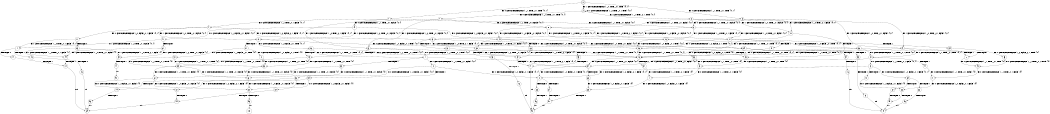 digraph BCG {
size = "7, 10.5";
center = TRUE;
node [shape = circle];
0 [peripheries = 2];
0 -> 1 [label = "EX !0 !ATOMIC_EXCH_BRANCH (1, +1, TRUE, +0, 1, TRUE) !{0, 1}"];
0 -> 2 [label = "EX !1 !ATOMIC_EXCH_BRANCH (1, +0, TRUE, +0, 1, TRUE) !{0, 1}"];
0 -> 3 [label = "EX !0 !ATOMIC_EXCH_BRANCH (1, +1, TRUE, +0, 1, TRUE) !{0, 1}"];
1 -> 4 [label = "EX !0 !ATOMIC_EXCH_BRANCH (1, +1, TRUE, +0, 1, FALSE) !{0, 1}"];
1 -> 5 [label = "EX !1 !ATOMIC_EXCH_BRANCH (1, +0, TRUE, +0, 1, FALSE) !{0, 1}"];
1 -> 6 [label = "EX !0 !ATOMIC_EXCH_BRANCH (1, +1, TRUE, +0, 1, FALSE) !{0, 1}"];
2 -> 2 [label = "EX !1 !ATOMIC_EXCH_BRANCH (1, +0, TRUE, +0, 1, TRUE) !{0, 1}"];
2 -> 7 [label = "EX !0 !ATOMIC_EXCH_BRANCH (1, +1, TRUE, +0, 1, TRUE) !{0, 1}"];
2 -> 8 [label = "EX !0 !ATOMIC_EXCH_BRANCH (1, +1, TRUE, +0, 1, TRUE) !{0, 1}"];
3 -> 9 [label = "EX !1 !ATOMIC_EXCH_BRANCH (1, +0, TRUE, +0, 1, FALSE) !{0, 1}"];
3 -> 6 [label = "EX !0 !ATOMIC_EXCH_BRANCH (1, +1, TRUE, +0, 1, FALSE) !{0, 1}"];
3 -> 10 [label = "EX !1 !ATOMIC_EXCH_BRANCH (1, +0, TRUE, +0, 1, FALSE) !{0, 1}"];
4 -> 11 [label = "EX !0 !ATOMIC_EXCH_BRANCH (1, +0, FALSE, +0, 1, FALSE) !{0, 1}"];
4 -> 12 [label = "EX !1 !ATOMIC_EXCH_BRANCH (1, +0, TRUE, +0, 1, FALSE) !{0, 1}"];
4 -> 13 [label = "EX !0 !ATOMIC_EXCH_BRANCH (1, +0, FALSE, +0, 1, FALSE) !{0, 1}"];
5 -> 14 [label = "EX !0 !ATOMIC_EXCH_BRANCH (1, +1, TRUE, +0, 1, TRUE) !{0, 1}"];
5 -> 15 [label = "TERMINATE !1"];
5 -> 16 [label = "EX !0 !ATOMIC_EXCH_BRANCH (1, +1, TRUE, +0, 1, TRUE) !{0, 1}"];
6 -> 17 [label = "EX !1 !ATOMIC_EXCH_BRANCH (1, +0, TRUE, +0, 1, FALSE) !{0, 1}"];
6 -> 13 [label = "EX !0 !ATOMIC_EXCH_BRANCH (1, +0, FALSE, +0, 1, FALSE) !{0, 1}"];
6 -> 18 [label = "EX !1 !ATOMIC_EXCH_BRANCH (1, +0, TRUE, +0, 1, FALSE) !{0, 1}"];
7 -> 19 [label = "EX !0 !ATOMIC_EXCH_BRANCH (1, +1, TRUE, +0, 1, FALSE) !{0, 1}"];
7 -> 5 [label = "EX !1 !ATOMIC_EXCH_BRANCH (1, +0, TRUE, +0, 1, FALSE) !{0, 1}"];
7 -> 20 [label = "EX !0 !ATOMIC_EXCH_BRANCH (1, +1, TRUE, +0, 1, FALSE) !{0, 1}"];
8 -> 9 [label = "EX !1 !ATOMIC_EXCH_BRANCH (1, +0, TRUE, +0, 1, FALSE) !{0, 1}"];
8 -> 20 [label = "EX !0 !ATOMIC_EXCH_BRANCH (1, +1, TRUE, +0, 1, FALSE) !{0, 1}"];
8 -> 10 [label = "EX !1 !ATOMIC_EXCH_BRANCH (1, +0, TRUE, +0, 1, FALSE) !{0, 1}"];
9 -> 21 [label = "EX !0 !ATOMIC_EXCH_BRANCH (1, +1, TRUE, +0, 1, TRUE) !{0, 1}"];
9 -> 22 [label = "TERMINATE !1"];
9 -> 16 [label = "EX !0 !ATOMIC_EXCH_BRANCH (1, +1, TRUE, +0, 1, TRUE) !{0, 1}"];
10 -> 16 [label = "EX !0 !ATOMIC_EXCH_BRANCH (1, +1, TRUE, +0, 1, TRUE) !{0, 1}"];
10 -> 23 [label = "TERMINATE !1"];
11 -> 24 [label = "EX !1 !ATOMIC_EXCH_BRANCH (1, +0, TRUE, +0, 1, FALSE) !{0, 1}"];
11 -> 25 [label = "TERMINATE !0"];
12 -> 26 [label = "EX !0 !ATOMIC_EXCH_BRANCH (1, +0, FALSE, +0, 1, TRUE) !{0, 1}"];
12 -> 27 [label = "TERMINATE !1"];
12 -> 28 [label = "EX !0 !ATOMIC_EXCH_BRANCH (1, +0, FALSE, +0, 1, TRUE) !{0, 1}"];
13 -> 29 [label = "EX !1 !ATOMIC_EXCH_BRANCH (1, +0, TRUE, +0, 1, FALSE) !{0, 1}"];
13 -> 30 [label = "EX !1 !ATOMIC_EXCH_BRANCH (1, +0, TRUE, +0, 1, FALSE) !{0, 1}"];
13 -> 31 [label = "TERMINATE !0"];
14 -> 32 [label = "EX !0 !ATOMIC_EXCH_BRANCH (1, +1, TRUE, +0, 1, FALSE) !{0, 1}"];
14 -> 33 [label = "TERMINATE !1"];
14 -> 34 [label = "EX !0 !ATOMIC_EXCH_BRANCH (1, +1, TRUE, +0, 1, FALSE) !{0, 1}"];
15 -> 35 [label = "EX !0 !ATOMIC_EXCH_BRANCH (1, +1, TRUE, +0, 1, TRUE) !{0}"];
15 -> 36 [label = "EX !0 !ATOMIC_EXCH_BRANCH (1, +1, TRUE, +0, 1, TRUE) !{0}"];
16 -> 34 [label = "EX !0 !ATOMIC_EXCH_BRANCH (1, +1, TRUE, +0, 1, FALSE) !{0, 1}"];
16 -> 37 [label = "TERMINATE !1"];
17 -> 38 [label = "EX !0 !ATOMIC_EXCH_BRANCH (1, +0, FALSE, +0, 1, TRUE) !{0, 1}"];
17 -> 39 [label = "TERMINATE !1"];
17 -> 28 [label = "EX !0 !ATOMIC_EXCH_BRANCH (1, +0, FALSE, +0, 1, TRUE) !{0, 1}"];
18 -> 28 [label = "EX !0 !ATOMIC_EXCH_BRANCH (1, +0, FALSE, +0, 1, TRUE) !{0, 1}"];
18 -> 40 [label = "TERMINATE !1"];
19 -> 41 [label = "EX !0 !ATOMIC_EXCH_BRANCH (1, +0, FALSE, +0, 1, FALSE) !{0, 1}"];
19 -> 12 [label = "EX !1 !ATOMIC_EXCH_BRANCH (1, +0, TRUE, +0, 1, FALSE) !{0, 1}"];
19 -> 42 [label = "EX !0 !ATOMIC_EXCH_BRANCH (1, +0, FALSE, +0, 1, FALSE) !{0, 1}"];
20 -> 17 [label = "EX !1 !ATOMIC_EXCH_BRANCH (1, +0, TRUE, +0, 1, FALSE) !{0, 1}"];
20 -> 42 [label = "EX !0 !ATOMIC_EXCH_BRANCH (1, +0, FALSE, +0, 1, FALSE) !{0, 1}"];
20 -> 18 [label = "EX !1 !ATOMIC_EXCH_BRANCH (1, +0, TRUE, +0, 1, FALSE) !{0, 1}"];
21 -> 43 [label = "EX !0 !ATOMIC_EXCH_BRANCH (1, +1, TRUE, +0, 1, FALSE) !{0, 1}"];
21 -> 44 [label = "TERMINATE !1"];
21 -> 34 [label = "EX !0 !ATOMIC_EXCH_BRANCH (1, +1, TRUE, +0, 1, FALSE) !{0, 1}"];
22 -> 45 [label = "EX !0 !ATOMIC_EXCH_BRANCH (1, +1, TRUE, +0, 1, TRUE) !{0}"];
23 -> 46 [label = "EX !0 !ATOMIC_EXCH_BRANCH (1, +1, TRUE, +0, 1, TRUE) !{0}"];
24 -> 47 [label = "TERMINATE !0"];
24 -> 48 [label = "TERMINATE !1"];
25 -> 49 [label = "EX !1 !ATOMIC_EXCH_BRANCH (1, +0, TRUE, +0, 1, FALSE) !{1}"];
25 -> 50 [label = "EX !1 !ATOMIC_EXCH_BRANCH (1, +0, TRUE, +0, 1, FALSE) !{1}"];
26 -> 14 [label = "EX !0 !ATOMIC_EXCH_BRANCH (1, +1, TRUE, +0, 1, TRUE) !{0, 1}"];
26 -> 15 [label = "TERMINATE !1"];
26 -> 16 [label = "EX !0 !ATOMIC_EXCH_BRANCH (1, +1, TRUE, +0, 1, TRUE) !{0, 1}"];
27 -> 51 [label = "EX !0 !ATOMIC_EXCH_BRANCH (1, +0, FALSE, +0, 1, TRUE) !{0}"];
27 -> 52 [label = "EX !0 !ATOMIC_EXCH_BRANCH (1, +0, FALSE, +0, 1, TRUE) !{0}"];
28 -> 16 [label = "EX !0 !ATOMIC_EXCH_BRANCH (1, +1, TRUE, +0, 1, TRUE) !{0, 1}"];
28 -> 23 [label = "TERMINATE !1"];
29 -> 53 [label = "TERMINATE !0"];
29 -> 54 [label = "TERMINATE !1"];
30 -> 55 [label = "TERMINATE !0"];
30 -> 56 [label = "TERMINATE !1"];
31 -> 57 [label = "EX !1 !ATOMIC_EXCH_BRANCH (1, +0, TRUE, +0, 1, FALSE) !{1}"];
32 -> 58 [label = "EX !0 !ATOMIC_EXCH_BRANCH (1, +0, FALSE, +0, 1, FALSE) !{0, 1}"];
32 -> 59 [label = "TERMINATE !1"];
32 -> 60 [label = "EX !0 !ATOMIC_EXCH_BRANCH (1, +0, FALSE, +0, 1, FALSE) !{0, 1}"];
33 -> 61 [label = "EX !0 !ATOMIC_EXCH_BRANCH (1, +1, TRUE, +0, 1, FALSE) !{0}"];
33 -> 62 [label = "EX !0 !ATOMIC_EXCH_BRANCH (1, +1, TRUE, +0, 1, FALSE) !{0}"];
34 -> 60 [label = "EX !0 !ATOMIC_EXCH_BRANCH (1, +0, FALSE, +0, 1, FALSE) !{0, 1}"];
34 -> 63 [label = "TERMINATE !1"];
35 -> 61 [label = "EX !0 !ATOMIC_EXCH_BRANCH (1, +1, TRUE, +0, 1, FALSE) !{0}"];
35 -> 62 [label = "EX !0 !ATOMIC_EXCH_BRANCH (1, +1, TRUE, +0, 1, FALSE) !{0}"];
36 -> 62 [label = "EX !0 !ATOMIC_EXCH_BRANCH (1, +1, TRUE, +0, 1, FALSE) !{0}"];
37 -> 64 [label = "EX !0 !ATOMIC_EXCH_BRANCH (1, +1, TRUE, +0, 1, FALSE) !{0}"];
38 -> 21 [label = "EX !0 !ATOMIC_EXCH_BRANCH (1, +1, TRUE, +0, 1, TRUE) !{0, 1}"];
38 -> 22 [label = "TERMINATE !1"];
38 -> 16 [label = "EX !0 !ATOMIC_EXCH_BRANCH (1, +1, TRUE, +0, 1, TRUE) !{0, 1}"];
39 -> 65 [label = "EX !0 !ATOMIC_EXCH_BRANCH (1, +0, FALSE, +0, 1, TRUE) !{0}"];
40 -> 66 [label = "EX !0 !ATOMIC_EXCH_BRANCH (1, +0, FALSE, +0, 1, TRUE) !{0}"];
41 -> 24 [label = "EX !1 !ATOMIC_EXCH_BRANCH (1, +0, TRUE, +0, 1, FALSE) !{0, 1}"];
41 -> 67 [label = "TERMINATE !0"];
42 -> 29 [label = "EX !1 !ATOMIC_EXCH_BRANCH (1, +0, TRUE, +0, 1, FALSE) !{0, 1}"];
42 -> 30 [label = "EX !1 !ATOMIC_EXCH_BRANCH (1, +0, TRUE, +0, 1, FALSE) !{0, 1}"];
42 -> 68 [label = "TERMINATE !0"];
43 -> 69 [label = "EX !0 !ATOMIC_EXCH_BRANCH (1, +0, FALSE, +0, 1, FALSE) !{0, 1}"];
43 -> 70 [label = "TERMINATE !1"];
43 -> 60 [label = "EX !0 !ATOMIC_EXCH_BRANCH (1, +0, FALSE, +0, 1, FALSE) !{0, 1}"];
44 -> 71 [label = "EX !0 !ATOMIC_EXCH_BRANCH (1, +1, TRUE, +0, 1, FALSE) !{0}"];
45 -> 71 [label = "EX !0 !ATOMIC_EXCH_BRANCH (1, +1, TRUE, +0, 1, FALSE) !{0}"];
46 -> 64 [label = "EX !0 !ATOMIC_EXCH_BRANCH (1, +1, TRUE, +0, 1, FALSE) !{0}"];
47 -> 72 [label = "TERMINATE !1"];
48 -> 73 [label = "TERMINATE !0"];
49 -> 72 [label = "TERMINATE !1"];
50 -> 74 [label = "TERMINATE !1"];
51 -> 35 [label = "EX !0 !ATOMIC_EXCH_BRANCH (1, +1, TRUE, +0, 1, TRUE) !{0}"];
51 -> 36 [label = "EX !0 !ATOMIC_EXCH_BRANCH (1, +1, TRUE, +0, 1, TRUE) !{0}"];
52 -> 36 [label = "EX !0 !ATOMIC_EXCH_BRANCH (1, +1, TRUE, +0, 1, TRUE) !{0}"];
53 -> 75 [label = "TERMINATE !1"];
54 -> 76 [label = "TERMINATE !0"];
55 -> 77 [label = "TERMINATE !1"];
56 -> 78 [label = "TERMINATE !0"];
57 -> 77 [label = "TERMINATE !1"];
58 -> 79 [label = "TERMINATE !0"];
58 -> 80 [label = "TERMINATE !1"];
59 -> 81 [label = "EX !0 !ATOMIC_EXCH_BRANCH (1, +0, FALSE, +0, 1, FALSE) !{0}"];
59 -> 82 [label = "EX !0 !ATOMIC_EXCH_BRANCH (1, +0, FALSE, +0, 1, FALSE) !{0}"];
60 -> 83 [label = "TERMINATE !0"];
60 -> 84 [label = "TERMINATE !1"];
61 -> 81 [label = "EX !0 !ATOMIC_EXCH_BRANCH (1, +0, FALSE, +0, 1, FALSE) !{0}"];
61 -> 82 [label = "EX !0 !ATOMIC_EXCH_BRANCH (1, +0, FALSE, +0, 1, FALSE) !{0}"];
62 -> 82 [label = "EX !0 !ATOMIC_EXCH_BRANCH (1, +0, FALSE, +0, 1, FALSE) !{0}"];
63 -> 85 [label = "EX !0 !ATOMIC_EXCH_BRANCH (1, +0, FALSE, +0, 1, FALSE) !{0}"];
64 -> 85 [label = "EX !0 !ATOMIC_EXCH_BRANCH (1, +0, FALSE, +0, 1, FALSE) !{0}"];
65 -> 45 [label = "EX !0 !ATOMIC_EXCH_BRANCH (1, +1, TRUE, +0, 1, TRUE) !{0}"];
66 -> 46 [label = "EX !0 !ATOMIC_EXCH_BRANCH (1, +1, TRUE, +0, 1, TRUE) !{0}"];
67 -> 49 [label = "EX !1 !ATOMIC_EXCH_BRANCH (1, +0, TRUE, +0, 1, FALSE) !{1}"];
67 -> 50 [label = "EX !1 !ATOMIC_EXCH_BRANCH (1, +0, TRUE, +0, 1, FALSE) !{1}"];
68 -> 57 [label = "EX !1 !ATOMIC_EXCH_BRANCH (1, +0, TRUE, +0, 1, FALSE) !{1}"];
69 -> 86 [label = "TERMINATE !0"];
69 -> 87 [label = "TERMINATE !1"];
70 -> 88 [label = "EX !0 !ATOMIC_EXCH_BRANCH (1, +0, FALSE, +0, 1, FALSE) !{0}"];
71 -> 88 [label = "EX !0 !ATOMIC_EXCH_BRANCH (1, +0, FALSE, +0, 1, FALSE) !{0}"];
72 -> 89 [label = "exit"];
73 -> 89 [label = "exit"];
74 -> 90 [label = "exit"];
75 -> 91 [label = "exit"];
76 -> 91 [label = "exit"];
77 -> 92 [label = "exit"];
78 -> 92 [label = "exit"];
79 -> 93 [label = "TERMINATE !1"];
80 -> 94 [label = "TERMINATE !0"];
81 -> 94 [label = "TERMINATE !0"];
82 -> 95 [label = "TERMINATE !0"];
83 -> 96 [label = "TERMINATE !1"];
84 -> 97 [label = "TERMINATE !0"];
85 -> 97 [label = "TERMINATE !0"];
86 -> 98 [label = "TERMINATE !1"];
87 -> 99 [label = "TERMINATE !0"];
88 -> 99 [label = "TERMINATE !0"];
93 -> 89 [label = "exit"];
94 -> 89 [label = "exit"];
95 -> 100 [label = "exit"];
96 -> 92 [label = "exit"];
97 -> 92 [label = "exit"];
98 -> 91 [label = "exit"];
99 -> 91 [label = "exit"];
}
